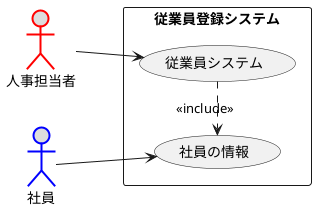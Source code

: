 @startuml ユースケース図
left to right direction
actor 人事担当者 #DDDDDD;line:Red;line.bold;
actor 社員 #DDDDDD;line:Blue;line.bold;
rectangle 従業員登録システム {
usecase 社員の情報
usecase 従業員システム
}
人事担当者 --> 従業員システム
社員 --> 社員の情報
従業員システム.> 社員の情報: << include >>


@enduml